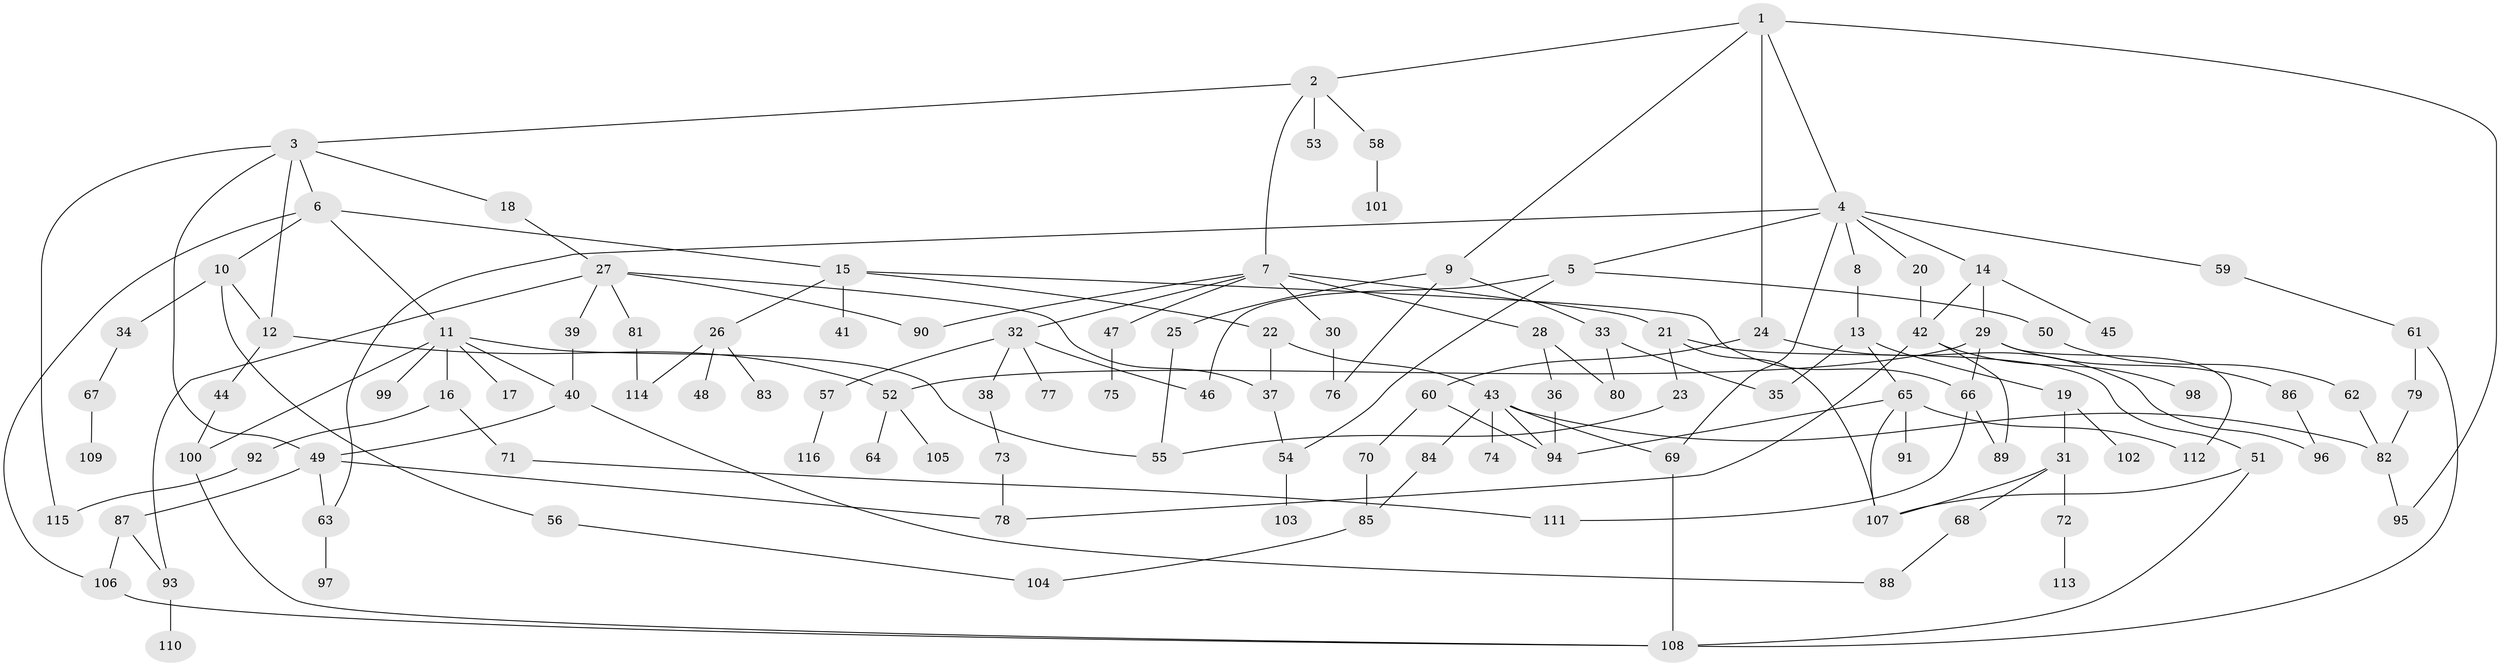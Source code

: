 // coarse degree distribution, {11: 0.01282051282051282, 5: 0.08974358974358974, 9: 0.01282051282051282, 4: 0.14102564102564102, 7: 0.02564102564102564, 8: 0.01282051282051282, 6: 0.05128205128205128, 3: 0.14102564102564102, 1: 0.23076923076923078, 2: 0.28205128205128205}
// Generated by graph-tools (version 1.1) at 2025/23/03/03/25 07:23:35]
// undirected, 116 vertices, 159 edges
graph export_dot {
graph [start="1"]
  node [color=gray90,style=filled];
  1;
  2;
  3;
  4;
  5;
  6;
  7;
  8;
  9;
  10;
  11;
  12;
  13;
  14;
  15;
  16;
  17;
  18;
  19;
  20;
  21;
  22;
  23;
  24;
  25;
  26;
  27;
  28;
  29;
  30;
  31;
  32;
  33;
  34;
  35;
  36;
  37;
  38;
  39;
  40;
  41;
  42;
  43;
  44;
  45;
  46;
  47;
  48;
  49;
  50;
  51;
  52;
  53;
  54;
  55;
  56;
  57;
  58;
  59;
  60;
  61;
  62;
  63;
  64;
  65;
  66;
  67;
  68;
  69;
  70;
  71;
  72;
  73;
  74;
  75;
  76;
  77;
  78;
  79;
  80;
  81;
  82;
  83;
  84;
  85;
  86;
  87;
  88;
  89;
  90;
  91;
  92;
  93;
  94;
  95;
  96;
  97;
  98;
  99;
  100;
  101;
  102;
  103;
  104;
  105;
  106;
  107;
  108;
  109;
  110;
  111;
  112;
  113;
  114;
  115;
  116;
  1 -- 2;
  1 -- 4;
  1 -- 9;
  1 -- 24;
  1 -- 95;
  2 -- 3;
  2 -- 7;
  2 -- 53;
  2 -- 58;
  3 -- 6;
  3 -- 18;
  3 -- 12;
  3 -- 115;
  3 -- 49;
  4 -- 5;
  4 -- 8;
  4 -- 14;
  4 -- 20;
  4 -- 59;
  4 -- 63;
  4 -- 69;
  5 -- 50;
  5 -- 46;
  5 -- 54;
  6 -- 10;
  6 -- 11;
  6 -- 15;
  6 -- 106;
  7 -- 21;
  7 -- 28;
  7 -- 30;
  7 -- 32;
  7 -- 47;
  7 -- 90;
  8 -- 13;
  9 -- 25;
  9 -- 33;
  9 -- 76;
  10 -- 12;
  10 -- 34;
  10 -- 56;
  11 -- 16;
  11 -- 17;
  11 -- 99;
  11 -- 55;
  11 -- 100;
  11 -- 40;
  12 -- 44;
  12 -- 52;
  13 -- 19;
  13 -- 65;
  13 -- 35;
  14 -- 29;
  14 -- 42;
  14 -- 45;
  15 -- 22;
  15 -- 26;
  15 -- 41;
  15 -- 66;
  16 -- 71;
  16 -- 92;
  18 -- 27;
  19 -- 31;
  19 -- 102;
  20 -- 42;
  21 -- 23;
  21 -- 51;
  21 -- 107;
  22 -- 37;
  22 -- 43;
  23 -- 55;
  24 -- 60;
  24 -- 96;
  25 -- 55;
  26 -- 48;
  26 -- 83;
  26 -- 114;
  27 -- 39;
  27 -- 81;
  27 -- 93;
  27 -- 37;
  27 -- 90;
  28 -- 36;
  28 -- 80;
  29 -- 52;
  29 -- 86;
  29 -- 66;
  29 -- 112;
  30 -- 76;
  31 -- 68;
  31 -- 72;
  31 -- 107;
  32 -- 38;
  32 -- 46;
  32 -- 57;
  32 -- 77;
  33 -- 35;
  33 -- 80;
  34 -- 67;
  36 -- 94;
  37 -- 54;
  38 -- 73;
  39 -- 40;
  40 -- 49;
  40 -- 88;
  42 -- 89;
  42 -- 98;
  42 -- 78;
  43 -- 69;
  43 -- 74;
  43 -- 84;
  43 -- 94;
  43 -- 82;
  44 -- 100;
  47 -- 75;
  49 -- 87;
  49 -- 78;
  49 -- 63;
  50 -- 62;
  51 -- 108;
  51 -- 107;
  52 -- 64;
  52 -- 105;
  54 -- 103;
  56 -- 104;
  57 -- 116;
  58 -- 101;
  59 -- 61;
  60 -- 70;
  60 -- 94;
  61 -- 79;
  61 -- 108;
  62 -- 82;
  63 -- 97;
  65 -- 91;
  65 -- 112;
  65 -- 107;
  65 -- 94;
  66 -- 89;
  66 -- 111;
  67 -- 109;
  68 -- 88;
  69 -- 108;
  70 -- 85;
  71 -- 111;
  72 -- 113;
  73 -- 78;
  79 -- 82;
  81 -- 114;
  82 -- 95;
  84 -- 85;
  85 -- 104;
  86 -- 96;
  87 -- 106;
  87 -- 93;
  92 -- 115;
  93 -- 110;
  100 -- 108;
  106 -- 108;
}
